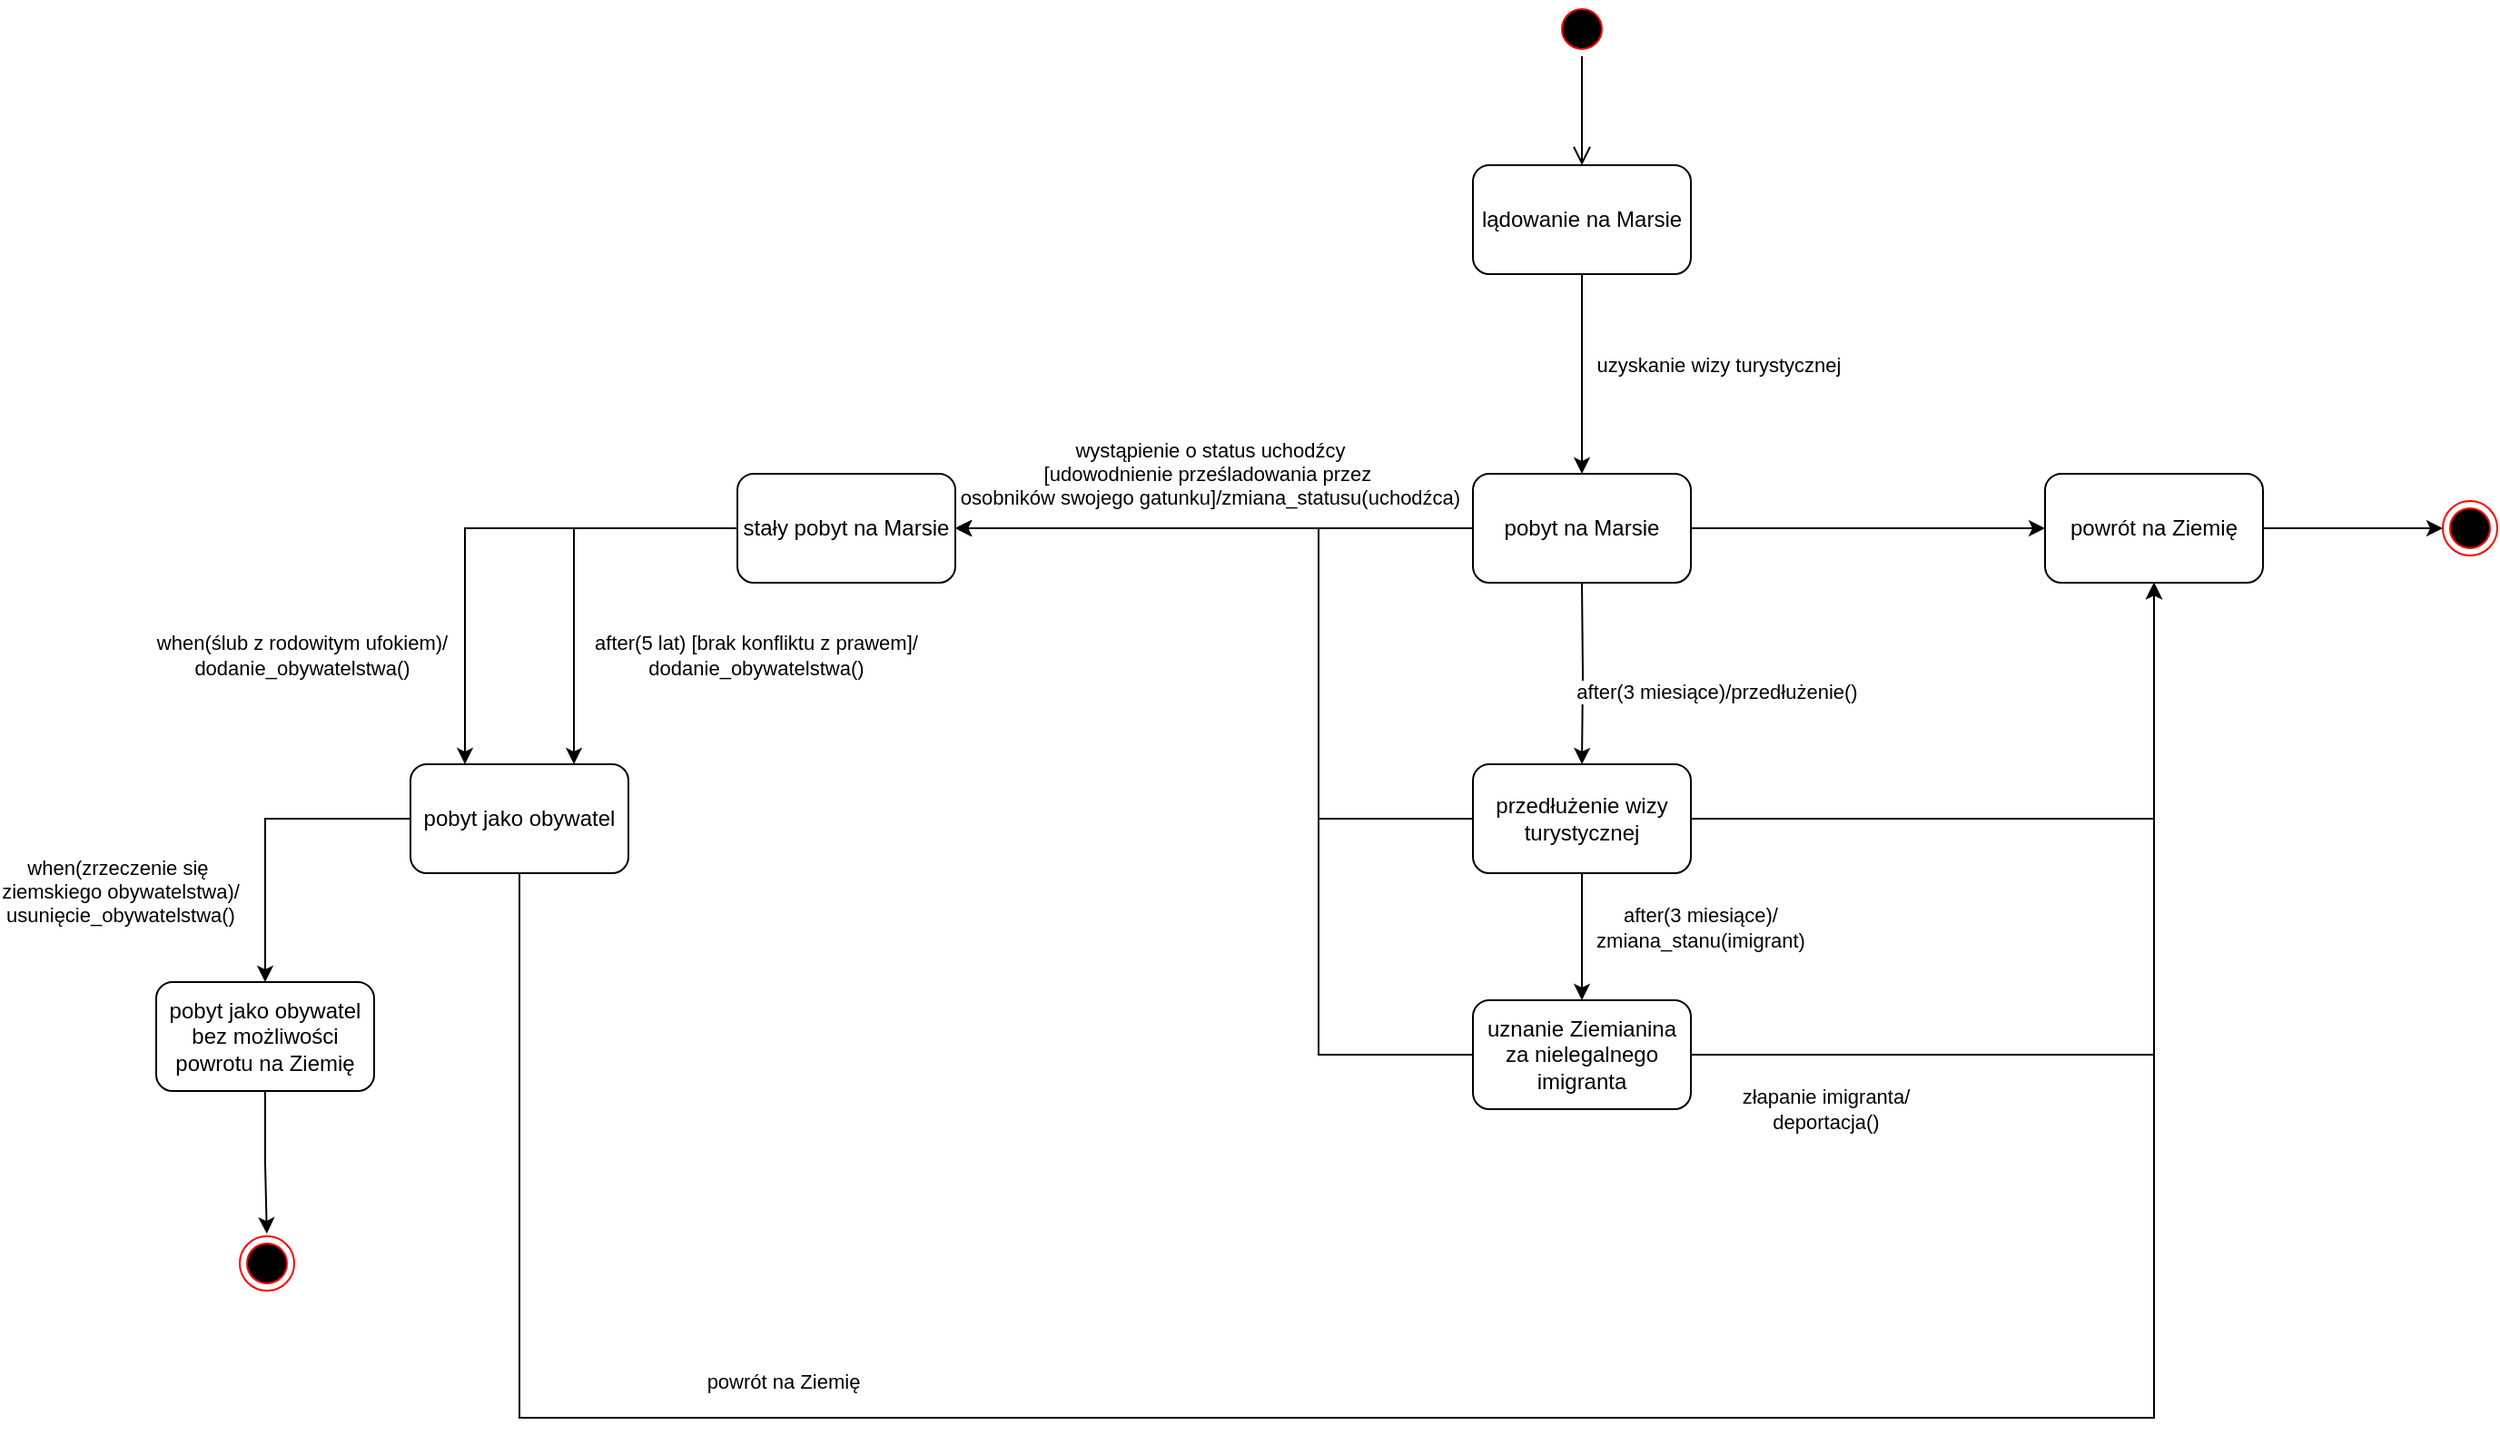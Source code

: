 <mxfile version="24.2.0" type="github">
  <diagram name="Strona-1" id="8CRNDZE9Izpj1-qc91zi">
    <mxGraphModel dx="1907" dy="817" grid="1" gridSize="10" guides="1" tooltips="1" connect="1" arrows="1" fold="1" page="1" pageScale="1" pageWidth="1169" pageHeight="827" math="0" shadow="0">
      <root>
        <mxCell id="0" />
        <mxCell id="1" parent="0" />
        <mxCell id="taRefr_oqiKTdeL5wk_o-3" value="" style="ellipse;html=1;shape=startState;fillColor=#000000;strokeColor=#ff0000;" vertex="1" parent="1">
          <mxGeometry x="140" y="210" width="30" height="30" as="geometry" />
        </mxCell>
        <mxCell id="taRefr_oqiKTdeL5wk_o-4" value="" style="edgeStyle=orthogonalEdgeStyle;html=1;verticalAlign=bottom;endArrow=open;endSize=8;strokeColor=#000000;rounded=0;" edge="1" source="taRefr_oqiKTdeL5wk_o-3" parent="1" target="taRefr_oqiKTdeL5wk_o-5">
          <mxGeometry relative="1" as="geometry">
            <mxPoint x="155" y="300" as="targetPoint" />
          </mxGeometry>
        </mxCell>
        <mxCell id="taRefr_oqiKTdeL5wk_o-7" value="uzyskanie wizy turystycznej" style="edgeStyle=orthogonalEdgeStyle;rounded=0;orthogonalLoop=1;jettySize=auto;html=1;" edge="1" parent="1" source="taRefr_oqiKTdeL5wk_o-5" target="taRefr_oqiKTdeL5wk_o-6">
          <mxGeometry x="-0.091" y="75" relative="1" as="geometry">
            <mxPoint as="offset" />
          </mxGeometry>
        </mxCell>
        <mxCell id="taRefr_oqiKTdeL5wk_o-5" value="lądowanie na Marsie" style="rounded=1;whiteSpace=wrap;html=1;" vertex="1" parent="1">
          <mxGeometry x="95" y="300" width="120" height="60" as="geometry" />
        </mxCell>
        <mxCell id="taRefr_oqiKTdeL5wk_o-9" style="edgeStyle=orthogonalEdgeStyle;rounded=0;orthogonalLoop=1;jettySize=auto;html=1;" edge="1" parent="1" source="taRefr_oqiKTdeL5wk_o-6" target="taRefr_oqiKTdeL5wk_o-8">
          <mxGeometry relative="1" as="geometry" />
        </mxCell>
        <mxCell id="taRefr_oqiKTdeL5wk_o-13" value="after(3 miesiące)/przedłużenie()" style="edgeStyle=orthogonalEdgeStyle;rounded=0;orthogonalLoop=1;jettySize=auto;html=1;" edge="1" parent="1" target="taRefr_oqiKTdeL5wk_o-12">
          <mxGeometry x="0.213" y="75" relative="1" as="geometry">
            <mxPoint x="155" y="530" as="sourcePoint" />
            <mxPoint x="155" y="600" as="targetPoint" />
            <Array as="points" />
            <mxPoint x="-1" as="offset" />
          </mxGeometry>
        </mxCell>
        <mxCell id="taRefr_oqiKTdeL5wk_o-17" value="wystąpienie o status uchodźcy&lt;div&gt;[udowodnienie prześladowania przez&amp;nbsp;&lt;/div&gt;&lt;div&gt;osobników swojego gatunku]/zmiana_statusu(uchodźca)&lt;/div&gt;" style="edgeStyle=orthogonalEdgeStyle;rounded=0;orthogonalLoop=1;jettySize=auto;html=1;" edge="1" parent="1" source="taRefr_oqiKTdeL5wk_o-6" target="taRefr_oqiKTdeL5wk_o-16">
          <mxGeometry x="0.018" y="-30" relative="1" as="geometry">
            <mxPoint as="offset" />
          </mxGeometry>
        </mxCell>
        <mxCell id="taRefr_oqiKTdeL5wk_o-6" value="pobyt na Marsie" style="rounded=1;whiteSpace=wrap;html=1;" vertex="1" parent="1">
          <mxGeometry x="95" y="470" width="120" height="60" as="geometry" />
        </mxCell>
        <mxCell id="taRefr_oqiKTdeL5wk_o-11" style="edgeStyle=orthogonalEdgeStyle;rounded=0;orthogonalLoop=1;jettySize=auto;html=1;" edge="1" parent="1" source="taRefr_oqiKTdeL5wk_o-8" target="taRefr_oqiKTdeL5wk_o-10">
          <mxGeometry relative="1" as="geometry" />
        </mxCell>
        <mxCell id="taRefr_oqiKTdeL5wk_o-8" value="powrót na Ziemię" style="rounded=1;whiteSpace=wrap;html=1;" vertex="1" parent="1">
          <mxGeometry x="410" y="470" width="120" height="60" as="geometry" />
        </mxCell>
        <mxCell id="taRefr_oqiKTdeL5wk_o-10" value="" style="ellipse;html=1;shape=endState;fillColor=#000000;strokeColor=#ff0000;" vertex="1" parent="1">
          <mxGeometry x="629" y="485" width="30" height="30" as="geometry" />
        </mxCell>
        <mxCell id="taRefr_oqiKTdeL5wk_o-15" value="after(3 miesiące)/&lt;div&gt;zmiana_stanu(imigrant)&lt;/div&gt;" style="edgeStyle=orthogonalEdgeStyle;rounded=0;orthogonalLoop=1;jettySize=auto;html=1;" edge="1" parent="1" source="taRefr_oqiKTdeL5wk_o-12" target="taRefr_oqiKTdeL5wk_o-14">
          <mxGeometry x="-0.143" y="65" relative="1" as="geometry">
            <mxPoint as="offset" />
          </mxGeometry>
        </mxCell>
        <mxCell id="taRefr_oqiKTdeL5wk_o-28" style="edgeStyle=orthogonalEdgeStyle;rounded=0;orthogonalLoop=1;jettySize=auto;html=1;" edge="1" parent="1" source="taRefr_oqiKTdeL5wk_o-12" target="taRefr_oqiKTdeL5wk_o-16">
          <mxGeometry relative="1" as="geometry">
            <Array as="points">
              <mxPoint x="10" y="660" />
              <mxPoint x="10" y="500" />
            </Array>
          </mxGeometry>
        </mxCell>
        <mxCell id="taRefr_oqiKTdeL5wk_o-31" style="edgeStyle=orthogonalEdgeStyle;rounded=0;orthogonalLoop=1;jettySize=auto;html=1;" edge="1" parent="1" source="taRefr_oqiKTdeL5wk_o-12" target="taRefr_oqiKTdeL5wk_o-8">
          <mxGeometry relative="1" as="geometry" />
        </mxCell>
        <mxCell id="taRefr_oqiKTdeL5wk_o-12" value="przedłużenie wizy turystycznej" style="rounded=1;whiteSpace=wrap;html=1;" vertex="1" parent="1">
          <mxGeometry x="95" y="630" width="120" height="60" as="geometry" />
        </mxCell>
        <mxCell id="taRefr_oqiKTdeL5wk_o-29" style="edgeStyle=orthogonalEdgeStyle;rounded=0;orthogonalLoop=1;jettySize=auto;html=1;" edge="1" parent="1" source="taRefr_oqiKTdeL5wk_o-14" target="taRefr_oqiKTdeL5wk_o-16">
          <mxGeometry relative="1" as="geometry">
            <Array as="points">
              <mxPoint x="10" y="790" />
              <mxPoint x="10" y="500" />
            </Array>
          </mxGeometry>
        </mxCell>
        <mxCell id="taRefr_oqiKTdeL5wk_o-30" value="złapanie imigranta/&lt;div&gt;deportacja()&lt;/div&gt;" style="edgeStyle=orthogonalEdgeStyle;rounded=0;orthogonalLoop=1;jettySize=auto;html=1;" edge="1" parent="1" source="taRefr_oqiKTdeL5wk_o-14" target="taRefr_oqiKTdeL5wk_o-8">
          <mxGeometry x="-0.714" y="-30" relative="1" as="geometry">
            <mxPoint as="offset" />
          </mxGeometry>
        </mxCell>
        <mxCell id="taRefr_oqiKTdeL5wk_o-14" value="uznanie Ziemianina za nielegalnego imigranta" style="rounded=1;whiteSpace=wrap;html=1;" vertex="1" parent="1">
          <mxGeometry x="95" y="760" width="120" height="60" as="geometry" />
        </mxCell>
        <mxCell id="taRefr_oqiKTdeL5wk_o-19" value="after(5 lat) [brak konfliktu z prawem]/&lt;div&gt;dodanie_obywatelstwa()&lt;/div&gt;" style="edgeStyle=orthogonalEdgeStyle;rounded=0;orthogonalLoop=1;jettySize=auto;html=1;entryX=0.75;entryY=0;entryDx=0;entryDy=0;" edge="1" parent="1" source="taRefr_oqiKTdeL5wk_o-16" target="taRefr_oqiKTdeL5wk_o-18">
          <mxGeometry x="-1" y="71" relative="1" as="geometry">
            <mxPoint x="10" y="-1" as="offset" />
          </mxGeometry>
        </mxCell>
        <mxCell id="taRefr_oqiKTdeL5wk_o-20" value="when(ślub z rodowitym ufokiem)/&lt;div&gt;dodanie_obywatelstwa()&lt;/div&gt;" style="edgeStyle=orthogonalEdgeStyle;rounded=0;orthogonalLoop=1;jettySize=auto;html=1;entryX=0.25;entryY=0;entryDx=0;entryDy=0;" edge="1" parent="1" source="taRefr_oqiKTdeL5wk_o-16" target="taRefr_oqiKTdeL5wk_o-18">
          <mxGeometry x="0.571" y="-90" relative="1" as="geometry">
            <mxPoint as="offset" />
          </mxGeometry>
        </mxCell>
        <mxCell id="taRefr_oqiKTdeL5wk_o-16" value="stały pobyt na Marsie" style="rounded=1;whiteSpace=wrap;html=1;" vertex="1" parent="1">
          <mxGeometry x="-310" y="470" width="120" height="60" as="geometry" />
        </mxCell>
        <mxCell id="taRefr_oqiKTdeL5wk_o-22" value="when(zrzeczenie się&amp;nbsp;&lt;div&gt;ziemskiego obywatelstwa)/&lt;/div&gt;&lt;div&gt;usunięcie_obywatelstwa()&lt;/div&gt;" style="edgeStyle=orthogonalEdgeStyle;rounded=0;orthogonalLoop=1;jettySize=auto;html=1;" edge="1" parent="1" source="taRefr_oqiKTdeL5wk_o-18" target="taRefr_oqiKTdeL5wk_o-21">
          <mxGeometry x="0.412" y="-80" relative="1" as="geometry">
            <mxPoint as="offset" />
          </mxGeometry>
        </mxCell>
        <mxCell id="taRefr_oqiKTdeL5wk_o-27" value="powrót na Ziemię" style="edgeStyle=orthogonalEdgeStyle;rounded=0;orthogonalLoop=1;jettySize=auto;html=1;entryX=0.5;entryY=1;entryDx=0;entryDy=0;" edge="1" parent="1" source="taRefr_oqiKTdeL5wk_o-18" target="taRefr_oqiKTdeL5wk_o-8">
          <mxGeometry x="-0.464" y="20" relative="1" as="geometry">
            <Array as="points">
              <mxPoint x="-430" y="990" />
              <mxPoint x="470" y="990" />
            </Array>
            <mxPoint as="offset" />
          </mxGeometry>
        </mxCell>
        <mxCell id="taRefr_oqiKTdeL5wk_o-18" value="pobyt jako obywatel" style="rounded=1;whiteSpace=wrap;html=1;" vertex="1" parent="1">
          <mxGeometry x="-490" y="630" width="120" height="60" as="geometry" />
        </mxCell>
        <mxCell id="taRefr_oqiKTdeL5wk_o-24" style="edgeStyle=orthogonalEdgeStyle;rounded=0;orthogonalLoop=1;jettySize=auto;html=1;entryX=0.497;entryY=-0.047;entryDx=0;entryDy=0;entryPerimeter=0;" edge="1" parent="1" source="taRefr_oqiKTdeL5wk_o-21" target="taRefr_oqiKTdeL5wk_o-26">
          <mxGeometry relative="1" as="geometry">
            <mxPoint x="-569" y="890" as="targetPoint" />
          </mxGeometry>
        </mxCell>
        <mxCell id="taRefr_oqiKTdeL5wk_o-21" value="pobyt jako obywatel bez możliwości powrotu na Ziemię" style="rounded=1;whiteSpace=wrap;html=1;" vertex="1" parent="1">
          <mxGeometry x="-630" y="750" width="120" height="60" as="geometry" />
        </mxCell>
        <mxCell id="taRefr_oqiKTdeL5wk_o-26" value="" style="ellipse;html=1;shape=endState;fillColor=#000000;strokeColor=#ff0000;" vertex="1" parent="1">
          <mxGeometry x="-584.0" y="890" width="30" height="30" as="geometry" />
        </mxCell>
      </root>
    </mxGraphModel>
  </diagram>
</mxfile>
